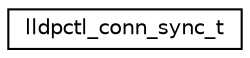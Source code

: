 digraph G
{
  edge [fontname="Helvetica",fontsize="10",labelfontname="Helvetica",labelfontsize="10"];
  node [fontname="Helvetica",fontsize="10",shape=record];
  rankdir="LR";
  Node1 [label="lldpctl_conn_sync_t",height=0.2,width=0.4,color="black", fillcolor="white", style="filled",URL="$structlldpctl__conn__sync__t.html"];
}
